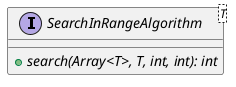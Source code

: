 @startuml

    interface SearchInRangeAlgorithm<T> {
        {abstract} +search(Array<T>, T, int, int): int
    }

@enduml
